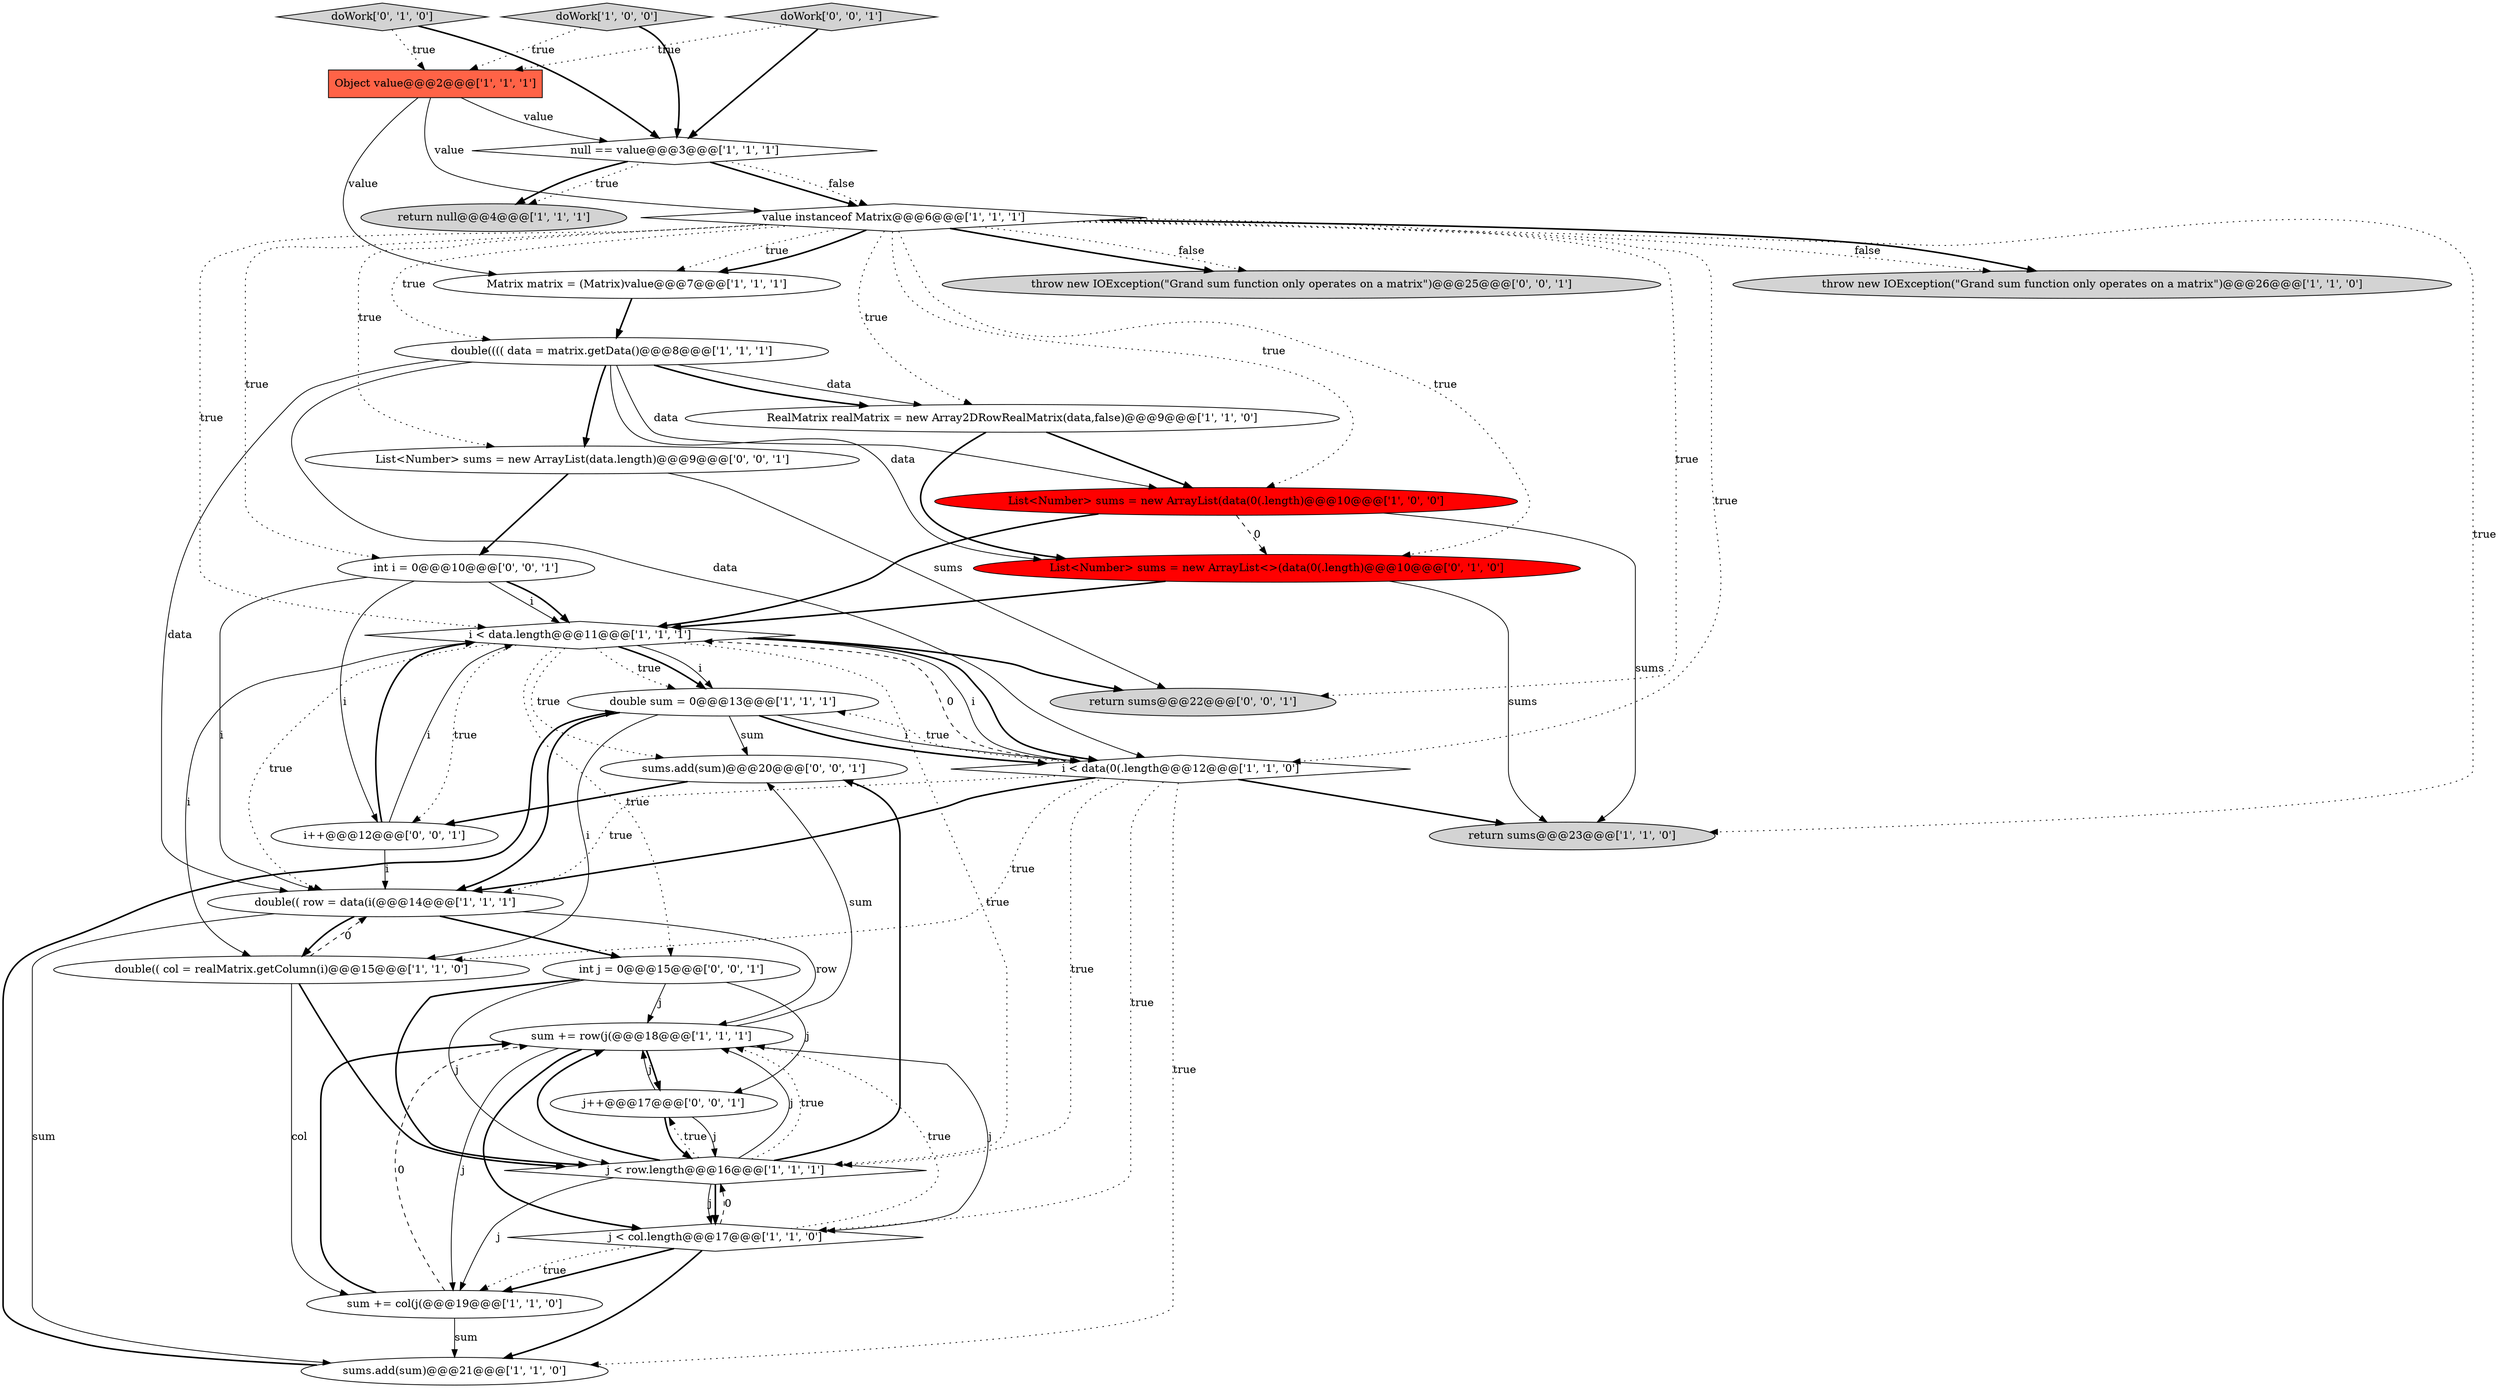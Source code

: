 digraph {
22 [style = filled, label = "doWork['0', '1', '0']", fillcolor = lightgray, shape = diamond image = "AAA0AAABBB2BBB"];
9 [style = filled, label = "null == value@@@3@@@['1', '1', '1']", fillcolor = white, shape = diamond image = "AAA0AAABBB1BBB"];
0 [style = filled, label = "i < data.length@@@11@@@['1', '1', '1']", fillcolor = white, shape = diamond image = "AAA0AAABBB1BBB"];
8 [style = filled, label = "Object value@@@2@@@['1', '1', '1']", fillcolor = tomato, shape = box image = "AAA0AAABBB1BBB"];
19 [style = filled, label = "sums.add(sum)@@@21@@@['1', '1', '0']", fillcolor = white, shape = ellipse image = "AAA0AAABBB1BBB"];
11 [style = filled, label = "List<Number> sums = new ArrayList(data(0(.length)@@@10@@@['1', '0', '0']", fillcolor = red, shape = ellipse image = "AAA1AAABBB1BBB"];
12 [style = filled, label = "double sum = 0@@@13@@@['1', '1', '1']", fillcolor = white, shape = ellipse image = "AAA0AAABBB1BBB"];
30 [style = filled, label = "int i = 0@@@10@@@['0', '0', '1']", fillcolor = white, shape = ellipse image = "AAA0AAABBB3BBB"];
14 [style = filled, label = "sum += row(j(@@@18@@@['1', '1', '1']", fillcolor = white, shape = ellipse image = "AAA0AAABBB1BBB"];
24 [style = filled, label = "sums.add(sum)@@@20@@@['0', '0', '1']", fillcolor = white, shape = ellipse image = "AAA0AAABBB3BBB"];
18 [style = filled, label = "i < data(0(.length@@@12@@@['1', '1', '0']", fillcolor = white, shape = diamond image = "AAA0AAABBB1BBB"];
31 [style = filled, label = "int j = 0@@@15@@@['0', '0', '1']", fillcolor = white, shape = ellipse image = "AAA0AAABBB3BBB"];
17 [style = filled, label = "sum += col(j(@@@19@@@['1', '1', '0']", fillcolor = white, shape = ellipse image = "AAA0AAABBB1BBB"];
2 [style = filled, label = "double(((( data = matrix.getData()@@@8@@@['1', '1', '1']", fillcolor = white, shape = ellipse image = "AAA0AAABBB1BBB"];
13 [style = filled, label = "j < col.length@@@17@@@['1', '1', '0']", fillcolor = white, shape = diamond image = "AAA0AAABBB1BBB"];
15 [style = filled, label = "return sums@@@23@@@['1', '1', '0']", fillcolor = lightgray, shape = ellipse image = "AAA0AAABBB1BBB"];
4 [style = filled, label = "return null@@@4@@@['1', '1', '1']", fillcolor = lightgray, shape = ellipse image = "AAA0AAABBB1BBB"];
21 [style = filled, label = "List<Number> sums = new ArrayList<>(data(0(.length)@@@10@@@['0', '1', '0']", fillcolor = red, shape = ellipse image = "AAA1AAABBB2BBB"];
6 [style = filled, label = "value instanceof Matrix@@@6@@@['1', '1', '1']", fillcolor = white, shape = diamond image = "AAA0AAABBB1BBB"];
29 [style = filled, label = "List<Number> sums = new ArrayList(data.length)@@@9@@@['0', '0', '1']", fillcolor = white, shape = ellipse image = "AAA0AAABBB3BBB"];
20 [style = filled, label = "Matrix matrix = (Matrix)value@@@7@@@['1', '1', '1']", fillcolor = white, shape = ellipse image = "AAA0AAABBB1BBB"];
25 [style = filled, label = "i++@@@12@@@['0', '0', '1']", fillcolor = white, shape = ellipse image = "AAA0AAABBB3BBB"];
23 [style = filled, label = "j++@@@17@@@['0', '0', '1']", fillcolor = white, shape = ellipse image = "AAA0AAABBB3BBB"];
26 [style = filled, label = "throw new IOException(\"Grand sum function only operates on a matrix\")@@@25@@@['0', '0', '1']", fillcolor = lightgray, shape = ellipse image = "AAA0AAABBB3BBB"];
1 [style = filled, label = "j < row.length@@@16@@@['1', '1', '1']", fillcolor = white, shape = diamond image = "AAA0AAABBB1BBB"];
27 [style = filled, label = "return sums@@@22@@@['0', '0', '1']", fillcolor = lightgray, shape = ellipse image = "AAA0AAABBB3BBB"];
5 [style = filled, label = "double(( col = realMatrix.getColumn(i)@@@15@@@['1', '1', '0']", fillcolor = white, shape = ellipse image = "AAA0AAABBB1BBB"];
10 [style = filled, label = "doWork['1', '0', '0']", fillcolor = lightgray, shape = diamond image = "AAA0AAABBB1BBB"];
3 [style = filled, label = "RealMatrix realMatrix = new Array2DRowRealMatrix(data,false)@@@9@@@['1', '1', '0']", fillcolor = white, shape = ellipse image = "AAA0AAABBB1BBB"];
16 [style = filled, label = "double(( row = data(i(@@@14@@@['1', '1', '1']", fillcolor = white, shape = ellipse image = "AAA0AAABBB1BBB"];
28 [style = filled, label = "doWork['0', '0', '1']", fillcolor = lightgray, shape = diamond image = "AAA0AAABBB3BBB"];
7 [style = filled, label = "throw new IOException(\"Grand sum function only operates on a matrix\")@@@26@@@['1', '1', '0']", fillcolor = lightgray, shape = ellipse image = "AAA0AAABBB1BBB"];
10->8 [style = dotted, label="true"];
0->12 [style = dotted, label="true"];
18->0 [style = dashed, label="0"];
0->18 [style = solid, label="i"];
29->30 [style = bold, label=""];
28->9 [style = bold, label=""];
31->1 [style = bold, label=""];
14->17 [style = solid, label="j"];
0->25 [style = dotted, label="true"];
1->13 [style = bold, label=""];
9->6 [style = bold, label=""];
0->31 [style = dotted, label="true"];
30->25 [style = solid, label="i"];
25->16 [style = solid, label="i"];
13->17 [style = bold, label=""];
6->18 [style = dotted, label="true"];
17->14 [style = bold, label=""];
0->24 [style = dotted, label="true"];
12->18 [style = bold, label=""];
1->23 [style = dotted, label="true"];
6->0 [style = dotted, label="true"];
6->11 [style = dotted, label="true"];
12->18 [style = solid, label="i"];
6->3 [style = dotted, label="true"];
16->19 [style = solid, label="sum"];
18->13 [style = dotted, label="true"];
6->15 [style = dotted, label="true"];
11->21 [style = dashed, label="0"];
13->17 [style = dotted, label="true"];
28->8 [style = dotted, label="true"];
21->0 [style = bold, label=""];
2->21 [style = solid, label="data"];
18->16 [style = dotted, label="true"];
19->12 [style = bold, label=""];
2->3 [style = solid, label="data"];
22->9 [style = bold, label=""];
18->15 [style = bold, label=""];
3->11 [style = bold, label=""];
2->16 [style = solid, label="data"];
6->7 [style = dotted, label="false"];
6->26 [style = dotted, label="false"];
6->20 [style = dotted, label="true"];
14->24 [style = solid, label="sum"];
5->1 [style = bold, label=""];
1->14 [style = solid, label="j"];
30->0 [style = solid, label="i"];
6->29 [style = dotted, label="true"];
23->14 [style = solid, label="j"];
9->4 [style = dotted, label="true"];
31->1 [style = solid, label="j"];
18->5 [style = dotted, label="true"];
6->7 [style = bold, label=""];
16->14 [style = solid, label="row"];
25->0 [style = bold, label=""];
21->15 [style = solid, label="sums"];
6->26 [style = bold, label=""];
2->18 [style = solid, label="data"];
2->3 [style = bold, label=""];
18->1 [style = dotted, label="true"];
0->12 [style = bold, label=""];
18->19 [style = dotted, label="true"];
30->16 [style = solid, label="i"];
1->13 [style = solid, label="j"];
14->13 [style = solid, label="j"];
1->17 [style = solid, label="j"];
5->16 [style = dashed, label="0"];
6->20 [style = bold, label=""];
13->19 [style = bold, label=""];
6->2 [style = dotted, label="true"];
29->27 [style = solid, label="sums"];
14->23 [style = bold, label=""];
16->31 [style = bold, label=""];
24->25 [style = bold, label=""];
9->6 [style = dotted, label="false"];
16->5 [style = bold, label=""];
0->18 [style = bold, label=""];
3->21 [style = bold, label=""];
8->20 [style = solid, label="value"];
10->9 [style = bold, label=""];
0->16 [style = dotted, label="true"];
30->0 [style = bold, label=""];
14->13 [style = bold, label=""];
31->23 [style = solid, label="j"];
6->21 [style = dotted, label="true"];
6->27 [style = dotted, label="true"];
13->14 [style = dotted, label="true"];
0->1 [style = dotted, label="true"];
18->16 [style = bold, label=""];
6->30 [style = dotted, label="true"];
8->9 [style = solid, label="value"];
5->17 [style = solid, label="col"];
2->11 [style = solid, label="data"];
0->12 [style = solid, label="i"];
25->0 [style = solid, label="i"];
0->27 [style = bold, label=""];
9->4 [style = bold, label=""];
12->16 [style = bold, label=""];
23->1 [style = solid, label="j"];
1->14 [style = dotted, label="true"];
17->19 [style = solid, label="sum"];
17->14 [style = dashed, label="0"];
13->1 [style = dashed, label="0"];
0->5 [style = solid, label="i"];
11->15 [style = solid, label="sums"];
20->2 [style = bold, label=""];
22->8 [style = dotted, label="true"];
18->12 [style = dotted, label="true"];
11->0 [style = bold, label=""];
12->5 [style = solid, label="i"];
8->6 [style = solid, label="value"];
1->24 [style = bold, label=""];
31->14 [style = solid, label="j"];
23->1 [style = bold, label=""];
1->14 [style = bold, label=""];
2->29 [style = bold, label=""];
12->24 [style = solid, label="sum"];
}
